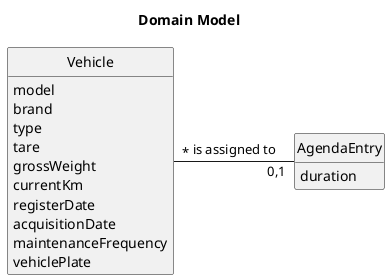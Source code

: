 @startuml

'left to right direction

title Domain Model

hide methods
hide circle

class Vehicle {
    model
    brand
    type
    tare
    grossWeight
    currentKm
    registerDate
    acquisitionDate
    maintenanceFrequency
    vehiclePlate
}

class AgendaEntry {
    duration
}

Vehicle "*" - "0,1" AgendaEntry  : is assigned to
@enduml